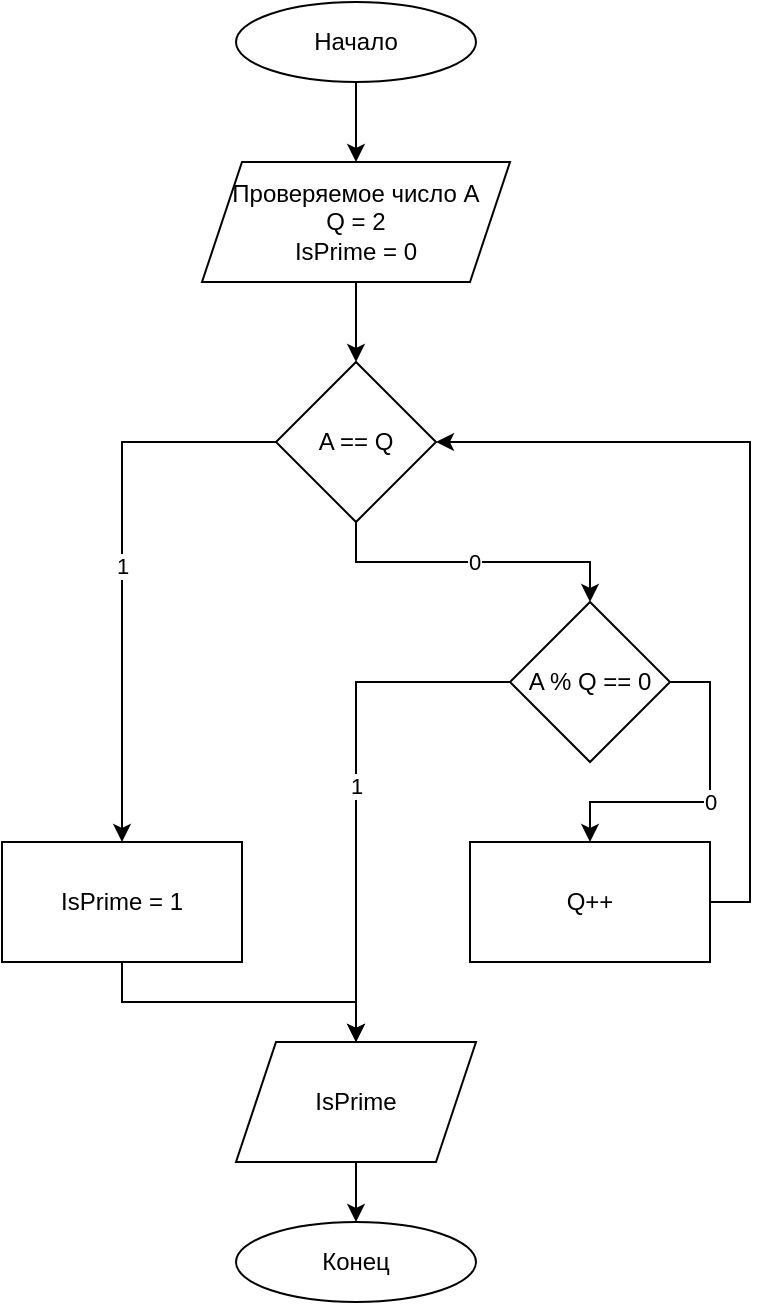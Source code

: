 <mxfile version="17.2.1" type="device"><diagram id="WX_81I8sRrEwPpfbCA_B" name="Page-1"><mxGraphModel dx="813" dy="457" grid="1" gridSize="10" guides="1" tooltips="1" connect="1" arrows="1" fold="1" page="1" pageScale="1" pageWidth="827" pageHeight="1169" math="0" shadow="0"><root><mxCell id="0"/><mxCell id="1" parent="0"/><mxCell id="2F3SNigEgoMv_DMIvQS5-3" style="edgeStyle=orthogonalEdgeStyle;rounded=0;orthogonalLoop=1;jettySize=auto;html=1;exitX=0.5;exitY=1;exitDx=0;exitDy=0;entryX=0.5;entryY=0;entryDx=0;entryDy=0;" edge="1" parent="1" source="2F3SNigEgoMv_DMIvQS5-1" target="2F3SNigEgoMv_DMIvQS5-2"><mxGeometry relative="1" as="geometry"/></mxCell><mxCell id="2F3SNigEgoMv_DMIvQS5-1" value="Начало" style="ellipse;whiteSpace=wrap;html=1;" vertex="1" parent="1"><mxGeometry x="354" y="20" width="120" height="40" as="geometry"/></mxCell><mxCell id="2F3SNigEgoMv_DMIvQS5-7" value="" style="edgeStyle=orthogonalEdgeStyle;rounded=0;orthogonalLoop=1;jettySize=auto;html=1;" edge="1" parent="1" source="2F3SNigEgoMv_DMIvQS5-2" target="2F3SNigEgoMv_DMIvQS5-6"><mxGeometry relative="1" as="geometry"/></mxCell><mxCell id="2F3SNigEgoMv_DMIvQS5-2" value="Проверяемое число А&lt;br&gt;Q = 2&lt;br&gt;IsPrime = 0" style="shape=parallelogram;perimeter=parallelogramPerimeter;whiteSpace=wrap;html=1;fixedSize=1;" vertex="1" parent="1"><mxGeometry x="337" y="100" width="154" height="60" as="geometry"/></mxCell><mxCell id="2F3SNigEgoMv_DMIvQS5-9" value="1" style="edgeStyle=orthogonalEdgeStyle;rounded=0;orthogonalLoop=1;jettySize=auto;html=1;exitX=0;exitY=0.5;exitDx=0;exitDy=0;entryX=0.5;entryY=0;entryDx=0;entryDy=0;" edge="1" parent="1" source="2F3SNigEgoMv_DMIvQS5-6" target="2F3SNigEgoMv_DMIvQS5-10"><mxGeometry relative="1" as="geometry"><mxPoint x="270" y="260" as="targetPoint"/></mxGeometry></mxCell><mxCell id="2F3SNigEgoMv_DMIvQS5-21" value="0" style="edgeStyle=orthogonalEdgeStyle;rounded=0;orthogonalLoop=1;jettySize=auto;html=1;exitX=0.5;exitY=1;exitDx=0;exitDy=0;entryX=0.5;entryY=0;entryDx=0;entryDy=0;" edge="1" parent="1" source="2F3SNigEgoMv_DMIvQS5-6" target="2F3SNigEgoMv_DMIvQS5-8"><mxGeometry relative="1" as="geometry"><mxPoint x="380" y="340" as="targetPoint"/></mxGeometry></mxCell><mxCell id="2F3SNigEgoMv_DMIvQS5-6" value="A == Q" style="rhombus;whiteSpace=wrap;html=1;" vertex="1" parent="1"><mxGeometry x="374" y="200" width="80" height="80" as="geometry"/></mxCell><mxCell id="2F3SNigEgoMv_DMIvQS5-11" value="1" style="edgeStyle=orthogonalEdgeStyle;rounded=0;orthogonalLoop=1;jettySize=auto;html=1;entryX=0.5;entryY=0;entryDx=0;entryDy=0;" edge="1" parent="1" source="2F3SNigEgoMv_DMIvQS5-8" target="2F3SNigEgoMv_DMIvQS5-15"><mxGeometry relative="1" as="geometry"/></mxCell><mxCell id="2F3SNigEgoMv_DMIvQS5-17" value="0" style="edgeStyle=orthogonalEdgeStyle;rounded=0;orthogonalLoop=1;jettySize=auto;html=1;exitX=1;exitY=0.5;exitDx=0;exitDy=0;entryX=0.5;entryY=0;entryDx=0;entryDy=0;" edge="1" parent="1" source="2F3SNigEgoMv_DMIvQS5-8" target="2F3SNigEgoMv_DMIvQS5-18"><mxGeometry relative="1" as="geometry"><mxPoint x="560" y="560" as="targetPoint"/></mxGeometry></mxCell><mxCell id="2F3SNigEgoMv_DMIvQS5-8" value="A % Q == 0" style="rhombus;whiteSpace=wrap;html=1;" vertex="1" parent="1"><mxGeometry x="491" y="320" width="80" height="80" as="geometry"/></mxCell><mxCell id="2F3SNigEgoMv_DMIvQS5-16" style="edgeStyle=orthogonalEdgeStyle;rounded=0;orthogonalLoop=1;jettySize=auto;html=1;exitX=0.5;exitY=1;exitDx=0;exitDy=0;entryX=0.5;entryY=0;entryDx=0;entryDy=0;" edge="1" parent="1" source="2F3SNigEgoMv_DMIvQS5-10" target="2F3SNigEgoMv_DMIvQS5-15"><mxGeometry relative="1" as="geometry"/></mxCell><mxCell id="2F3SNigEgoMv_DMIvQS5-10" value="IsPrime = 1" style="whiteSpace=wrap;html=1;" vertex="1" parent="1"><mxGeometry x="237" y="440" width="120" height="60" as="geometry"/></mxCell><mxCell id="2F3SNigEgoMv_DMIvQS5-24" style="edgeStyle=orthogonalEdgeStyle;rounded=0;orthogonalLoop=1;jettySize=auto;html=1;exitX=0.5;exitY=1;exitDx=0;exitDy=0;entryX=0.5;entryY=0;entryDx=0;entryDy=0;" edge="1" parent="1" source="2F3SNigEgoMv_DMIvQS5-15" target="2F3SNigEgoMv_DMIvQS5-23"><mxGeometry relative="1" as="geometry"/></mxCell><mxCell id="2F3SNigEgoMv_DMIvQS5-15" value="IsPrime" style="shape=parallelogram;perimeter=parallelogramPerimeter;whiteSpace=wrap;html=1;fixedSize=1;" vertex="1" parent="1"><mxGeometry x="354" y="540" width="120" height="60" as="geometry"/></mxCell><mxCell id="2F3SNigEgoMv_DMIvQS5-26" style="edgeStyle=orthogonalEdgeStyle;rounded=0;orthogonalLoop=1;jettySize=auto;html=1;exitX=1;exitY=0.5;exitDx=0;exitDy=0;entryX=1;entryY=0.5;entryDx=0;entryDy=0;" edge="1" parent="1" source="2F3SNigEgoMv_DMIvQS5-18" target="2F3SNigEgoMv_DMIvQS5-6"><mxGeometry relative="1" as="geometry"/></mxCell><mxCell id="2F3SNigEgoMv_DMIvQS5-18" value="Q++" style="rounded=0;whiteSpace=wrap;html=1;" vertex="1" parent="1"><mxGeometry x="471" y="440" width="120" height="60" as="geometry"/></mxCell><mxCell id="2F3SNigEgoMv_DMIvQS5-23" value="Конец" style="ellipse;whiteSpace=wrap;html=1;" vertex="1" parent="1"><mxGeometry x="354" y="630" width="120" height="40" as="geometry"/></mxCell></root></mxGraphModel></diagram></mxfile>